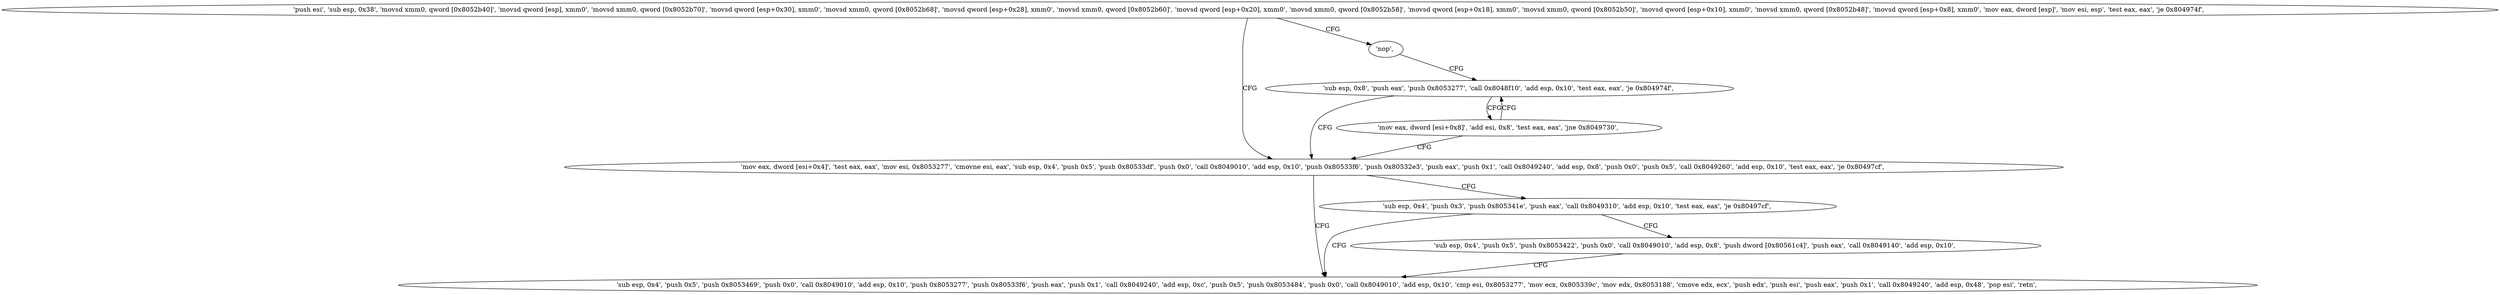 digraph "func" {
"134518464" [label = "'push esi', 'sub esp, 0x38', 'movsd xmm0, qword [0x8052b40]', 'movsd qword [esp], xmm0', 'movsd xmm0, qword [0x8052b70]', 'movsd qword [esp+0x30], xmm0', 'movsd xmm0, qword [0x8052b68]', 'movsd qword [esp+0x28], xmm0', 'movsd xmm0, qword [0x8052b60]', 'movsd qword [esp+0x20], xmm0', 'movsd xmm0, qword [0x8052b58]', 'movsd qword [esp+0x18], xmm0', 'movsd xmm0, qword [0x8052b50]', 'movsd qword [esp+0x10], xmm0', 'movsd xmm0, qword [0x8052b48]', 'movsd qword [esp+0x8], xmm0', 'mov eax, dword [esp]', 'mov esi, esp', 'test eax, eax', 'je 0x804974f', " ]
"134518607" [label = "'mov eax, dword [esi+0x4]', 'test eax, eax', 'mov esi, 0x8053277', 'cmovne esi, eax', 'sub esp, 0x4', 'push 0x5', 'push 0x80533df', 'push 0x0', 'call 0x8049010', 'add esp, 0x10', 'push 0x80533f6', 'push 0x80532e3', 'push eax', 'push 0x1', 'call 0x8049240', 'add esp, 0x8', 'push 0x0', 'push 0x5', 'call 0x8049260', 'add esp, 0x10', 'test eax, eax', 'je 0x80497cf', " ]
"134518574" [label = "'nop', " ]
"134518735" [label = "'sub esp, 0x4', 'push 0x5', 'push 0x8053469', 'push 0x0', 'call 0x8049010', 'add esp, 0x10', 'push 0x8053277', 'push 0x80533f6', 'push eax', 'push 0x1', 'call 0x8049240', 'add esp, 0xc', 'push 0x5', 'push 0x8053484', 'push 0x0', 'call 0x8049010', 'add esp, 0x10', 'cmp esi, 0x8053277', 'mov ecx, 0x805339c', 'mov edx, 0x8053188', 'cmove edx, ecx', 'push edx', 'push esi', 'push eax', 'push 0x1', 'call 0x8049240', 'add esp, 0x48', 'pop esi', 'retn', " ]
"134518677" [label = "'sub esp, 0x4', 'push 0x3', 'push 0x805341e', 'push eax', 'call 0x8049310', 'add esp, 0x10', 'test eax, eax', 'je 0x80497cf', " ]
"134518576" [label = "'sub esp, 0x8', 'push eax', 'push 0x8053277', 'call 0x8048f10', 'add esp, 0x10', 'test eax, eax', 'je 0x804974f', " ]
"134518700" [label = "'sub esp, 0x4', 'push 0x5', 'push 0x8053422', 'push 0x0', 'call 0x8049010', 'add esp, 0x8', 'push dword [0x80561c4]', 'push eax', 'call 0x8049140', 'add esp, 0x10', " ]
"134518597" [label = "'mov eax, dword [esi+0x8]', 'add esi, 0x8', 'test eax, eax', 'jne 0x8049730', " ]
"134518464" -> "134518607" [ label = "CFG" ]
"134518464" -> "134518574" [ label = "CFG" ]
"134518607" -> "134518735" [ label = "CFG" ]
"134518607" -> "134518677" [ label = "CFG" ]
"134518574" -> "134518576" [ label = "CFG" ]
"134518677" -> "134518735" [ label = "CFG" ]
"134518677" -> "134518700" [ label = "CFG" ]
"134518576" -> "134518607" [ label = "CFG" ]
"134518576" -> "134518597" [ label = "CFG" ]
"134518700" -> "134518735" [ label = "CFG" ]
"134518597" -> "134518576" [ label = "CFG" ]
"134518597" -> "134518607" [ label = "CFG" ]
}
